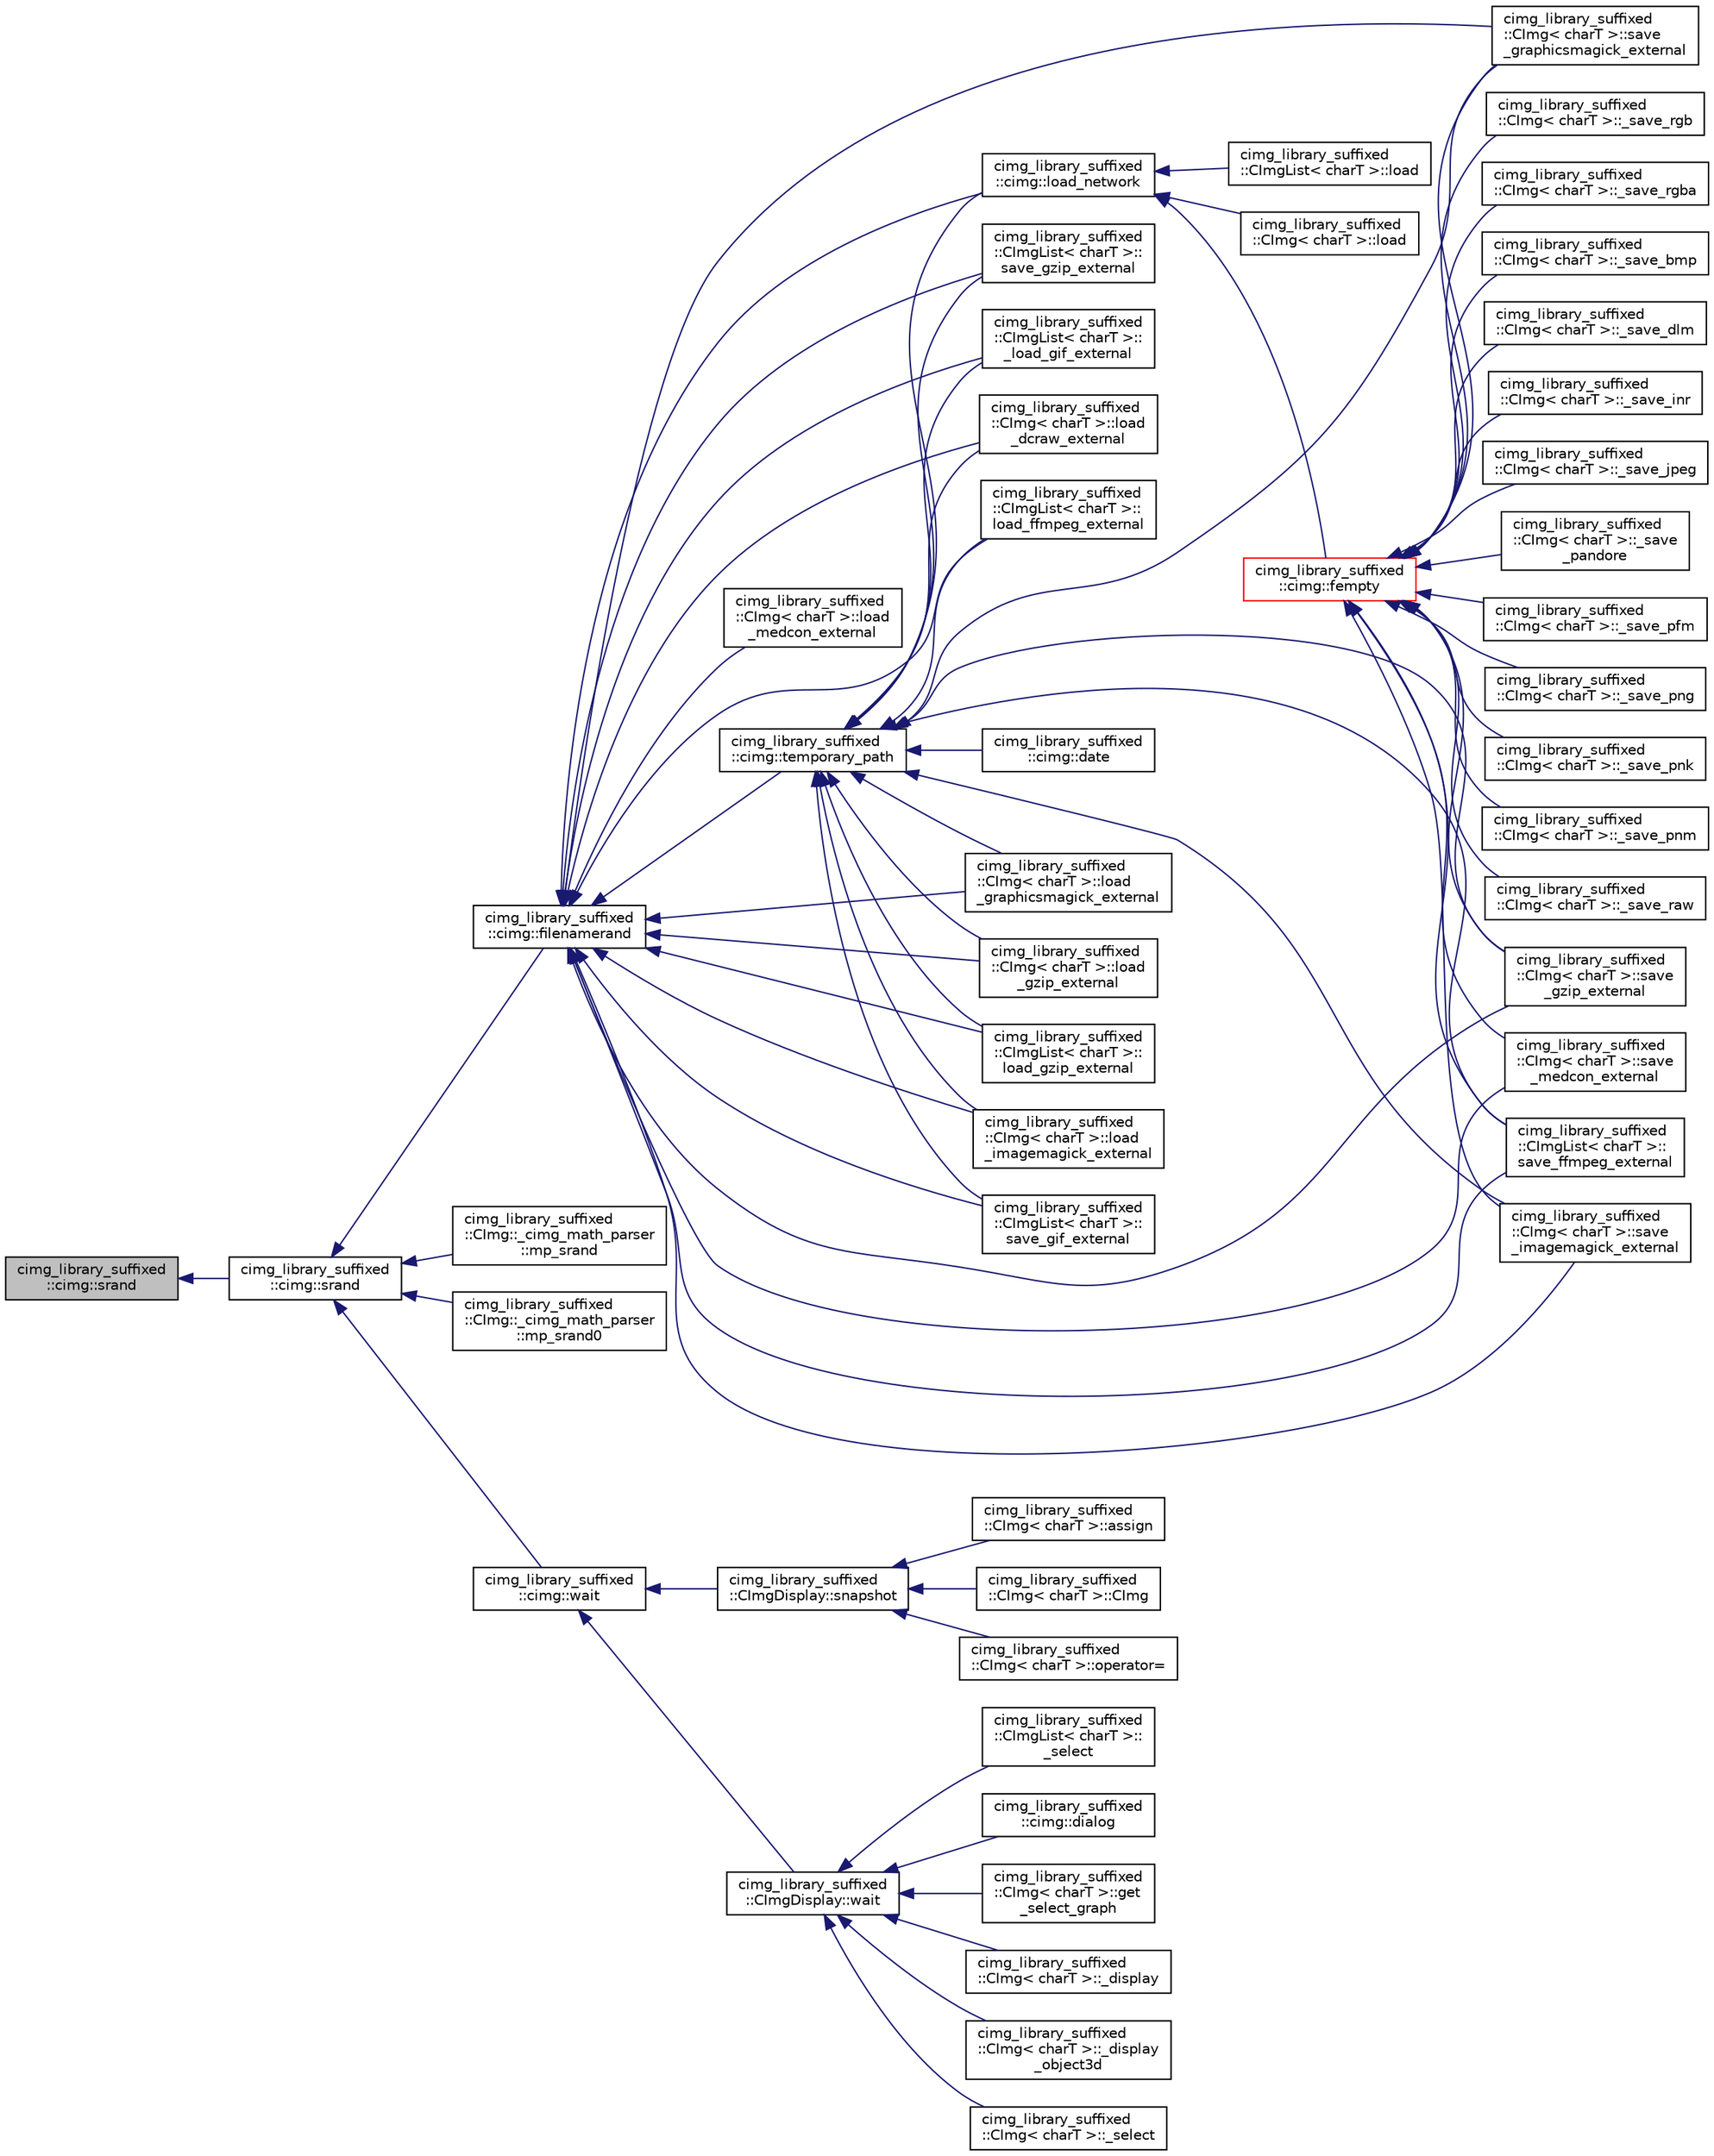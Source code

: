 digraph "cimg_library_suffixed::cimg::srand"
{
 // INTERACTIVE_SVG=YES
  edge [fontname="Helvetica",fontsize="10",labelfontname="Helvetica",labelfontsize="10"];
  node [fontname="Helvetica",fontsize="10",shape=record];
  rankdir="LR";
  Node3634 [label="cimg_library_suffixed\l::cimg::srand",height=0.2,width=0.4,color="black", fillcolor="grey75", style="filled", fontcolor="black"];
  Node3634 -> Node3635 [dir="back",color="midnightblue",fontsize="10",style="solid",fontname="Helvetica"];
  Node3635 [label="cimg_library_suffixed\l::cimg::srand",height=0.2,width=0.4,color="black", fillcolor="white", style="filled",URL="$namespacecimg__library__suffixed_1_1cimg.html#ab77520695d7b96687093353c613c410c"];
  Node3635 -> Node3636 [dir="back",color="midnightblue",fontsize="10",style="solid",fontname="Helvetica"];
  Node3636 [label="cimg_library_suffixed\l::cimg::filenamerand",height=0.2,width=0.4,color="black", fillcolor="white", style="filled",URL="$namespacecimg__library__suffixed_1_1cimg.html#ae92216bbc140ed7afef601f72ba2bd81"];
  Node3636 -> Node3637 [dir="back",color="midnightblue",fontsize="10",style="solid",fontname="Helvetica"];
  Node3637 [label="cimg_library_suffixed\l::CImgList\< charT \>::\l_load_gif_external",height=0.2,width=0.4,color="black", fillcolor="white", style="filled",URL="$structcimg__library__suffixed_1_1_c_img_list.html#a666592ad2e1ecef3317d060696ebbfaa"];
  Node3636 -> Node3638 [dir="back",color="midnightblue",fontsize="10",style="solid",fontname="Helvetica"];
  Node3638 [label="cimg_library_suffixed\l::CImg\< charT \>::load\l_dcraw_external",height=0.2,width=0.4,color="black", fillcolor="white", style="filled",URL="$structcimg__library__suffixed_1_1_c_img.html#ae8ee2dbbc634767b37efabe0f0eb7104",tooltip="Load image from a RAW Color Camera file, using external tool &#39;dcraw&#39;. "];
  Node3636 -> Node3639 [dir="back",color="midnightblue",fontsize="10",style="solid",fontname="Helvetica"];
  Node3639 [label="cimg_library_suffixed\l::CImgList\< charT \>::\lload_ffmpeg_external",height=0.2,width=0.4,color="black", fillcolor="white", style="filled",URL="$structcimg__library__suffixed_1_1_c_img_list.html#aa1c97a6c05ba746d02440eec0ad2e602",tooltip="Load an image from a video file using the external tool &#39;ffmpeg&#39;. "];
  Node3636 -> Node3640 [dir="back",color="midnightblue",fontsize="10",style="solid",fontname="Helvetica"];
  Node3640 [label="cimg_library_suffixed\l::CImg\< charT \>::load\l_graphicsmagick_external",height=0.2,width=0.4,color="black", fillcolor="white", style="filled",URL="$structcimg__library__suffixed_1_1_c_img.html#a34578e61c66a0046835660bada43e3d6",tooltip="Load image using GraphicsMagick&#39;s external tool &#39;gm&#39;. "];
  Node3636 -> Node3641 [dir="back",color="midnightblue",fontsize="10",style="solid",fontname="Helvetica"];
  Node3641 [label="cimg_library_suffixed\l::CImg\< charT \>::load\l_gzip_external",height=0.2,width=0.4,color="black", fillcolor="white", style="filled",URL="$structcimg__library__suffixed_1_1_c_img.html#a1f1ef95d7faa4c2c7a72d3d347f30dad",tooltip="Load gzipped image file, using external tool &#39;gunzip&#39;. "];
  Node3636 -> Node3642 [dir="back",color="midnightblue",fontsize="10",style="solid",fontname="Helvetica"];
  Node3642 [label="cimg_library_suffixed\l::CImgList\< charT \>::\lload_gzip_external",height=0.2,width=0.4,color="black", fillcolor="white", style="filled",URL="$structcimg__library__suffixed_1_1_c_img_list.html#aae55e9a79bf2f7e08108dd200f63bf2c",tooltip="Load a gzipped list, using external tool &#39;gunzip&#39;. "];
  Node3636 -> Node3643 [dir="back",color="midnightblue",fontsize="10",style="solid",fontname="Helvetica"];
  Node3643 [label="cimg_library_suffixed\l::CImg\< charT \>::load\l_imagemagick_external",height=0.2,width=0.4,color="black", fillcolor="white", style="filled",URL="$structcimg__library__suffixed_1_1_c_img.html#a8278afa0b313d0f3465ef91dabdac549",tooltip="Load image using ImageMagick&#39;s external tool &#39;convert&#39;. "];
  Node3636 -> Node3644 [dir="back",color="midnightblue",fontsize="10",style="solid",fontname="Helvetica"];
  Node3644 [label="cimg_library_suffixed\l::CImg\< charT \>::load\l_medcon_external",height=0.2,width=0.4,color="black", fillcolor="white", style="filled",URL="$structcimg__library__suffixed_1_1_c_img.html#a8306218d5edf273c822113b799fd89cc",tooltip="Load image from a DICOM file, using XMedcon&#39;s external tool &#39;medcon&#39;. "];
  Node3636 -> Node3645 [dir="back",color="midnightblue",fontsize="10",style="solid",fontname="Helvetica"];
  Node3645 [label="cimg_library_suffixed\l::cimg::load_network",height=0.2,width=0.4,color="black", fillcolor="white", style="filled",URL="$namespacecimg__library__suffixed_1_1cimg.html#a90c05fe6fc049cba75f3a12807e97158",tooltip="Load file from network as a local temporary file. "];
  Node3645 -> Node3646 [dir="back",color="midnightblue",fontsize="10",style="solid",fontname="Helvetica"];
  Node3646 [label="cimg_library_suffixed\l::cimg::fempty",height=0.2,width=0.4,color="red", fillcolor="white", style="filled",URL="$namespacecimg__library__suffixed_1_1cimg.html#a0f3577978081461118330fc3ecd4b9db",tooltip="Create an empty file. "];
  Node3646 -> Node3647 [dir="back",color="midnightblue",fontsize="10",style="solid",fontname="Helvetica"];
  Node3647 [label="cimg_library_suffixed\l::CImg\< charT \>::_save_bmp",height=0.2,width=0.4,color="black", fillcolor="white", style="filled",URL="$structcimg__library__suffixed_1_1_c_img.html#ae9faefb948746c5d646fe5c80f28c4fc"];
  Node3646 -> Node3648 [dir="back",color="midnightblue",fontsize="10",style="solid",fontname="Helvetica"];
  Node3648 [label="cimg_library_suffixed\l::CImg\< charT \>::_save_dlm",height=0.2,width=0.4,color="black", fillcolor="white", style="filled",URL="$structcimg__library__suffixed_1_1_c_img.html#a78929d9b9d2af829f3e3fc576e99b61d"];
  Node3646 -> Node3649 [dir="back",color="midnightblue",fontsize="10",style="solid",fontname="Helvetica"];
  Node3649 [label="cimg_library_suffixed\l::CImg\< charT \>::_save_inr",height=0.2,width=0.4,color="black", fillcolor="white", style="filled",URL="$structcimg__library__suffixed_1_1_c_img.html#aa29c8a2179f282535660800f9b9192e0"];
  Node3646 -> Node3650 [dir="back",color="midnightblue",fontsize="10",style="solid",fontname="Helvetica"];
  Node3650 [label="cimg_library_suffixed\l::CImg\< charT \>::_save_jpeg",height=0.2,width=0.4,color="black", fillcolor="white", style="filled",URL="$structcimg__library__suffixed_1_1_c_img.html#aa41e292505817af60a4896ed19302304"];
  Node3646 -> Node3651 [dir="back",color="midnightblue",fontsize="10",style="solid",fontname="Helvetica"];
  Node3651 [label="cimg_library_suffixed\l::CImg\< charT \>::_save\l_pandore",height=0.2,width=0.4,color="black", fillcolor="white", style="filled",URL="$structcimg__library__suffixed_1_1_c_img.html#a01931f2bad5c72da454d990ebcf55f94"];
  Node3646 -> Node3652 [dir="back",color="midnightblue",fontsize="10",style="solid",fontname="Helvetica"];
  Node3652 [label="cimg_library_suffixed\l::CImg\< charT \>::_save_pfm",height=0.2,width=0.4,color="black", fillcolor="white", style="filled",URL="$structcimg__library__suffixed_1_1_c_img.html#a65be74d7d22bb71e708b3beb8e9cae49"];
  Node3646 -> Node3653 [dir="back",color="midnightblue",fontsize="10",style="solid",fontname="Helvetica"];
  Node3653 [label="cimg_library_suffixed\l::CImg\< charT \>::_save_png",height=0.2,width=0.4,color="black", fillcolor="white", style="filled",URL="$structcimg__library__suffixed_1_1_c_img.html#aab5e304310373159e357250314e99da6"];
  Node3646 -> Node3654 [dir="back",color="midnightblue",fontsize="10",style="solid",fontname="Helvetica"];
  Node3654 [label="cimg_library_suffixed\l::CImg\< charT \>::_save_pnk",height=0.2,width=0.4,color="black", fillcolor="white", style="filled",URL="$structcimg__library__suffixed_1_1_c_img.html#a4bcf33abcee45165d20d9530f6c85242"];
  Node3646 -> Node3655 [dir="back",color="midnightblue",fontsize="10",style="solid",fontname="Helvetica"];
  Node3655 [label="cimg_library_suffixed\l::CImg\< charT \>::_save_pnm",height=0.2,width=0.4,color="black", fillcolor="white", style="filled",URL="$structcimg__library__suffixed_1_1_c_img.html#a3b62455c9523881fa64a47d8362c3d80"];
  Node3646 -> Node3656 [dir="back",color="midnightblue",fontsize="10",style="solid",fontname="Helvetica"];
  Node3656 [label="cimg_library_suffixed\l::CImg\< charT \>::_save_raw",height=0.2,width=0.4,color="black", fillcolor="white", style="filled",URL="$structcimg__library__suffixed_1_1_c_img.html#a069feb3e722bb4a1f52ea72c1c86ca97"];
  Node3646 -> Node3657 [dir="back",color="midnightblue",fontsize="10",style="solid",fontname="Helvetica"];
  Node3657 [label="cimg_library_suffixed\l::CImg\< charT \>::_save_rgb",height=0.2,width=0.4,color="black", fillcolor="white", style="filled",URL="$structcimg__library__suffixed_1_1_c_img.html#a06c5e27c1dde885a96cfdad05835644e"];
  Node3646 -> Node3658 [dir="back",color="midnightblue",fontsize="10",style="solid",fontname="Helvetica"];
  Node3658 [label="cimg_library_suffixed\l::CImg\< charT \>::_save_rgba",height=0.2,width=0.4,color="black", fillcolor="white", style="filled",URL="$structcimg__library__suffixed_1_1_c_img.html#a974a21a1c7242ff9b08e4590701d920d"];
  Node3646 -> Node3663 [dir="back",color="midnightblue",fontsize="10",style="solid",fontname="Helvetica"];
  Node3663 [label="cimg_library_suffixed\l::CImgList\< charT \>::\lsave_ffmpeg_external",height=0.2,width=0.4,color="black", fillcolor="white", style="filled",URL="$structcimg__library__suffixed_1_1_c_img_list.html#af09a45345581747984f4df0607418f2c",tooltip="Save image sequence, using the external tool &#39;ffmpeg&#39;. "];
  Node3646 -> Node3664 [dir="back",color="midnightblue",fontsize="10",style="solid",fontname="Helvetica"];
  Node3664 [label="cimg_library_suffixed\l::CImg\< charT \>::save\l_graphicsmagick_external",height=0.2,width=0.4,color="black", fillcolor="white", style="filled",URL="$structcimg__library__suffixed_1_1_c_img.html#a44f125968c20e8c7d833bf7d75c32db6",tooltip="Save image using GraphicsMagick&#39;s external binary. "];
  Node3646 -> Node3665 [dir="back",color="midnightblue",fontsize="10",style="solid",fontname="Helvetica"];
  Node3665 [label="cimg_library_suffixed\l::CImg\< charT \>::save\l_gzip_external",height=0.2,width=0.4,color="black", fillcolor="white", style="filled",URL="$structcimg__library__suffixed_1_1_c_img.html#a53983bb4f1ebe2a817b68029b8c04cb1",tooltip="Save image using gzip external binary. "];
  Node3646 -> Node3666 [dir="back",color="midnightblue",fontsize="10",style="solid",fontname="Helvetica"];
  Node3666 [label="cimg_library_suffixed\l::CImg\< charT \>::save\l_imagemagick_external",height=0.2,width=0.4,color="black", fillcolor="white", style="filled",URL="$structcimg__library__suffixed_1_1_c_img.html#afbf8db949f62c8bd3f2f73ba3d9c1420",tooltip="Save image using ImageMagick&#39;s external binary. "];
  Node3646 -> Node3668 [dir="back",color="midnightblue",fontsize="10",style="solid",fontname="Helvetica"];
  Node3668 [label="cimg_library_suffixed\l::CImg\< charT \>::save\l_medcon_external",height=0.2,width=0.4,color="black", fillcolor="white", style="filled",URL="$structcimg__library__suffixed_1_1_c_img.html#a30d02c3d77fc43c8b5845e92268cdab5",tooltip="Save image as a Dicom file. "];
  Node3645 -> Node3673 [dir="back",color="midnightblue",fontsize="10",style="solid",fontname="Helvetica"];
  Node3673 [label="cimg_library_suffixed\l::CImg\< charT \>::load",height=0.2,width=0.4,color="black", fillcolor="white", style="filled",URL="$structcimg__library__suffixed_1_1_c_img.html#ae8353b28bfbc5c4421c7adfbb98fe32f",tooltip="Load image from a file. "];
  Node3645 -> Node3674 [dir="back",color="midnightblue",fontsize="10",style="solid",fontname="Helvetica"];
  Node3674 [label="cimg_library_suffixed\l::CImgList\< charT \>::load",height=0.2,width=0.4,color="black", fillcolor="white", style="filled",URL="$structcimg__library__suffixed_1_1_c_img_list.html#a63bd67d8dd2301933df7decb4612916e",tooltip="Load a list from a file. "];
  Node3636 -> Node3663 [dir="back",color="midnightblue",fontsize="10",style="solid",fontname="Helvetica"];
  Node3636 -> Node3675 [dir="back",color="midnightblue",fontsize="10",style="solid",fontname="Helvetica"];
  Node3675 [label="cimg_library_suffixed\l::CImgList\< charT \>::\lsave_gif_external",height=0.2,width=0.4,color="black", fillcolor="white", style="filled",URL="$structcimg__library__suffixed_1_1_c_img_list.html#a759ef20b53f1e507973dc53fcc2c7bb2",tooltip="Save image sequence as a GIF animated file. "];
  Node3636 -> Node3664 [dir="back",color="midnightblue",fontsize="10",style="solid",fontname="Helvetica"];
  Node3636 -> Node3665 [dir="back",color="midnightblue",fontsize="10",style="solid",fontname="Helvetica"];
  Node3636 -> Node3676 [dir="back",color="midnightblue",fontsize="10",style="solid",fontname="Helvetica"];
  Node3676 [label="cimg_library_suffixed\l::CImgList\< charT \>::\lsave_gzip_external",height=0.2,width=0.4,color="black", fillcolor="white", style="filled",URL="$structcimg__library__suffixed_1_1_c_img_list.html#aad5afe8b913e276dd281255dd787b4ba",tooltip="Save list as a gzipped file, using external tool &#39;gzip&#39;. "];
  Node3636 -> Node3666 [dir="back",color="midnightblue",fontsize="10",style="solid",fontname="Helvetica"];
  Node3636 -> Node3668 [dir="back",color="midnightblue",fontsize="10",style="solid",fontname="Helvetica"];
  Node3636 -> Node3677 [dir="back",color="midnightblue",fontsize="10",style="solid",fontname="Helvetica"];
  Node3677 [label="cimg_library_suffixed\l::cimg::temporary_path",height=0.2,width=0.4,color="black", fillcolor="white", style="filled",URL="$namespacecimg__library__suffixed_1_1cimg.html#ae9af8e17db04e875db3b45cbe58892d6",tooltip="Get/set path to store temporary files. "];
  Node3677 -> Node3678 [dir="back",color="midnightblue",fontsize="10",style="solid",fontname="Helvetica"];
  Node3678 [label="cimg_library_suffixed\l::cimg::date",height=0.2,width=0.4,color="black", fillcolor="white", style="filled",URL="$namespacecimg__library__suffixed_1_1cimg.html#aac739bf544269324a04504ebe92b93e9",tooltip="Get current local time (single-attribute version). "];
  Node3677 -> Node3640 [dir="back",color="midnightblue",fontsize="10",style="solid",fontname="Helvetica"];
  Node3677 -> Node3641 [dir="back",color="midnightblue",fontsize="10",style="solid",fontname="Helvetica"];
  Node3677 -> Node3643 [dir="back",color="midnightblue",fontsize="10",style="solid",fontname="Helvetica"];
  Node3677 -> Node3638 [dir="back",color="midnightblue",fontsize="10",style="solid",fontname="Helvetica"];
  Node3677 -> Node3665 [dir="back",color="midnightblue",fontsize="10",style="solid",fontname="Helvetica"];
  Node3677 -> Node3664 [dir="back",color="midnightblue",fontsize="10",style="solid",fontname="Helvetica"];
  Node3677 -> Node3666 [dir="back",color="midnightblue",fontsize="10",style="solid",fontname="Helvetica"];
  Node3677 -> Node3639 [dir="back",color="midnightblue",fontsize="10",style="solid",fontname="Helvetica"];
  Node3677 -> Node3637 [dir="back",color="midnightblue",fontsize="10",style="solid",fontname="Helvetica"];
  Node3677 -> Node3642 [dir="back",color="midnightblue",fontsize="10",style="solid",fontname="Helvetica"];
  Node3677 -> Node3675 [dir="back",color="midnightblue",fontsize="10",style="solid",fontname="Helvetica"];
  Node3677 -> Node3676 [dir="back",color="midnightblue",fontsize="10",style="solid",fontname="Helvetica"];
  Node3677 -> Node3663 [dir="back",color="midnightblue",fontsize="10",style="solid",fontname="Helvetica"];
  Node3677 -> Node3645 [dir="back",color="midnightblue",fontsize="10",style="solid",fontname="Helvetica"];
  Node3635 -> Node3679 [dir="back",color="midnightblue",fontsize="10",style="solid",fontname="Helvetica"];
  Node3679 [label="cimg_library_suffixed\l::CImg::_cimg_math_parser\l::mp_srand",height=0.2,width=0.4,color="black", fillcolor="white", style="filled",URL="$structcimg__library__suffixed_1_1_c_img_1_1__cimg__math__parser.html#a79b1c4558e420bb9ba09dd264286aad8"];
  Node3635 -> Node3680 [dir="back",color="midnightblue",fontsize="10",style="solid",fontname="Helvetica"];
  Node3680 [label="cimg_library_suffixed\l::CImg::_cimg_math_parser\l::mp_srand0",height=0.2,width=0.4,color="black", fillcolor="white", style="filled",URL="$structcimg__library__suffixed_1_1_c_img_1_1__cimg__math__parser.html#af7fb3feda25a9780c61545b7a4bc45f6"];
  Node3635 -> Node3681 [dir="back",color="midnightblue",fontsize="10",style="solid",fontname="Helvetica"];
  Node3681 [label="cimg_library_suffixed\l::cimg::wait",height=0.2,width=0.4,color="black", fillcolor="white", style="filled",URL="$namespacecimg__library__suffixed_1_1cimg.html#a8431f8cf0989f40df3b6ac7d9dc90abd",tooltip="Wait for a given number of milliseconds since the last call to wait(). "];
  Node3681 -> Node3682 [dir="back",color="midnightblue",fontsize="10",style="solid",fontname="Helvetica"];
  Node3682 [label="cimg_library_suffixed\l::CImgDisplay::wait",height=0.2,width=0.4,color="black", fillcolor="white", style="filled",URL="$structcimg__library__suffixed_1_1_c_img_display.html#a6ba54ea916f502d782ccb787ce02ccbd",tooltip="Wait for any user event occuring on the current display. "];
  Node3682 -> Node3683 [dir="back",color="midnightblue",fontsize="10",style="solid",fontname="Helvetica"];
  Node3683 [label="cimg_library_suffixed\l::CImg\< charT \>::_display",height=0.2,width=0.4,color="black", fillcolor="white", style="filled",URL="$structcimg__library__suffixed_1_1_c_img.html#adf9d80c60e82b079056c31cb0fe61faf"];
  Node3682 -> Node3684 [dir="back",color="midnightblue",fontsize="10",style="solid",fontname="Helvetica"];
  Node3684 [label="cimg_library_suffixed\l::CImg\< charT \>::_display\l_object3d",height=0.2,width=0.4,color="black", fillcolor="white", style="filled",URL="$structcimg__library__suffixed_1_1_c_img.html#a8b40db5a9818c3f961a90840b271de6c"];
  Node3682 -> Node3685 [dir="back",color="midnightblue",fontsize="10",style="solid",fontname="Helvetica"];
  Node3685 [label="cimg_library_suffixed\l::CImg\< charT \>::_select",height=0.2,width=0.4,color="black", fillcolor="white", style="filled",URL="$structcimg__library__suffixed_1_1_c_img.html#ad9b7141242d0b6e861a8014112ddb5b5"];
  Node3682 -> Node3686 [dir="back",color="midnightblue",fontsize="10",style="solid",fontname="Helvetica"];
  Node3686 [label="cimg_library_suffixed\l::CImgList\< charT \>::\l_select",height=0.2,width=0.4,color="black", fillcolor="white", style="filled",URL="$structcimg__library__suffixed_1_1_c_img_list.html#af8a6b01f20b2d459e5abe6b99836ea9a"];
  Node3682 -> Node3687 [dir="back",color="midnightblue",fontsize="10",style="solid",fontname="Helvetica"];
  Node3687 [label="cimg_library_suffixed\l::cimg::dialog",height=0.2,width=0.4,color="black", fillcolor="white", style="filled",URL="$namespacecimg__library__suffixed_1_1cimg.html#a11aed0e6b30d75bf50946ee78d1aed94",tooltip="Display a simple dialog box, and wait for the user&#39;s response. "];
  Node3682 -> Node3688 [dir="back",color="midnightblue",fontsize="10",style="solid",fontname="Helvetica"];
  Node3688 [label="cimg_library_suffixed\l::CImg\< charT \>::get\l_select_graph",height=0.2,width=0.4,color="black", fillcolor="white", style="filled",URL="$structcimg__library__suffixed_1_1_c_img.html#a689f47424dc7c548ebfe53e431409199",tooltip="Select sub-graph in a graph. "];
  Node3681 -> Node3689 [dir="back",color="midnightblue",fontsize="10",style="solid",fontname="Helvetica"];
  Node3689 [label="cimg_library_suffixed\l::CImgDisplay::snapshot",height=0.2,width=0.4,color="black", fillcolor="white", style="filled",URL="$structcimg__library__suffixed_1_1_c_img_display.html#a914ee0515249db301dc66275861a6b3e",tooltip="Take a snapshot of the associated window content. "];
  Node3689 -> Node3690 [dir="back",color="midnightblue",fontsize="10",style="solid",fontname="Helvetica"];
  Node3690 [label="cimg_library_suffixed\l::CImg\< charT \>::assign",height=0.2,width=0.4,color="black", fillcolor="white", style="filled",URL="$structcimg__library__suffixed_1_1_c_img.html#a668fe887682e7cbb469409842bb98cd2",tooltip="Construct image from a display window . "];
  Node3689 -> Node3691 [dir="back",color="midnightblue",fontsize="10",style="solid",fontname="Helvetica"];
  Node3691 [label="cimg_library_suffixed\l::CImg\< charT \>::CImg",height=0.2,width=0.4,color="black", fillcolor="white", style="filled",URL="$structcimg__library__suffixed_1_1_c_img.html#a015159d8cee61c2f2316c3e128470a71",tooltip="Construct image from a display window. "];
  Node3689 -> Node3692 [dir="back",color="midnightblue",fontsize="10",style="solid",fontname="Helvetica"];
  Node3692 [label="cimg_library_suffixed\l::CImg\< charT \>::operator=",height=0.2,width=0.4,color="black", fillcolor="white", style="filled",URL="$structcimg__library__suffixed_1_1_c_img.html#a75e18966d8e02a9cee85642038e30a08",tooltip="Copy the content of a display window to the current image instance. "];
}
